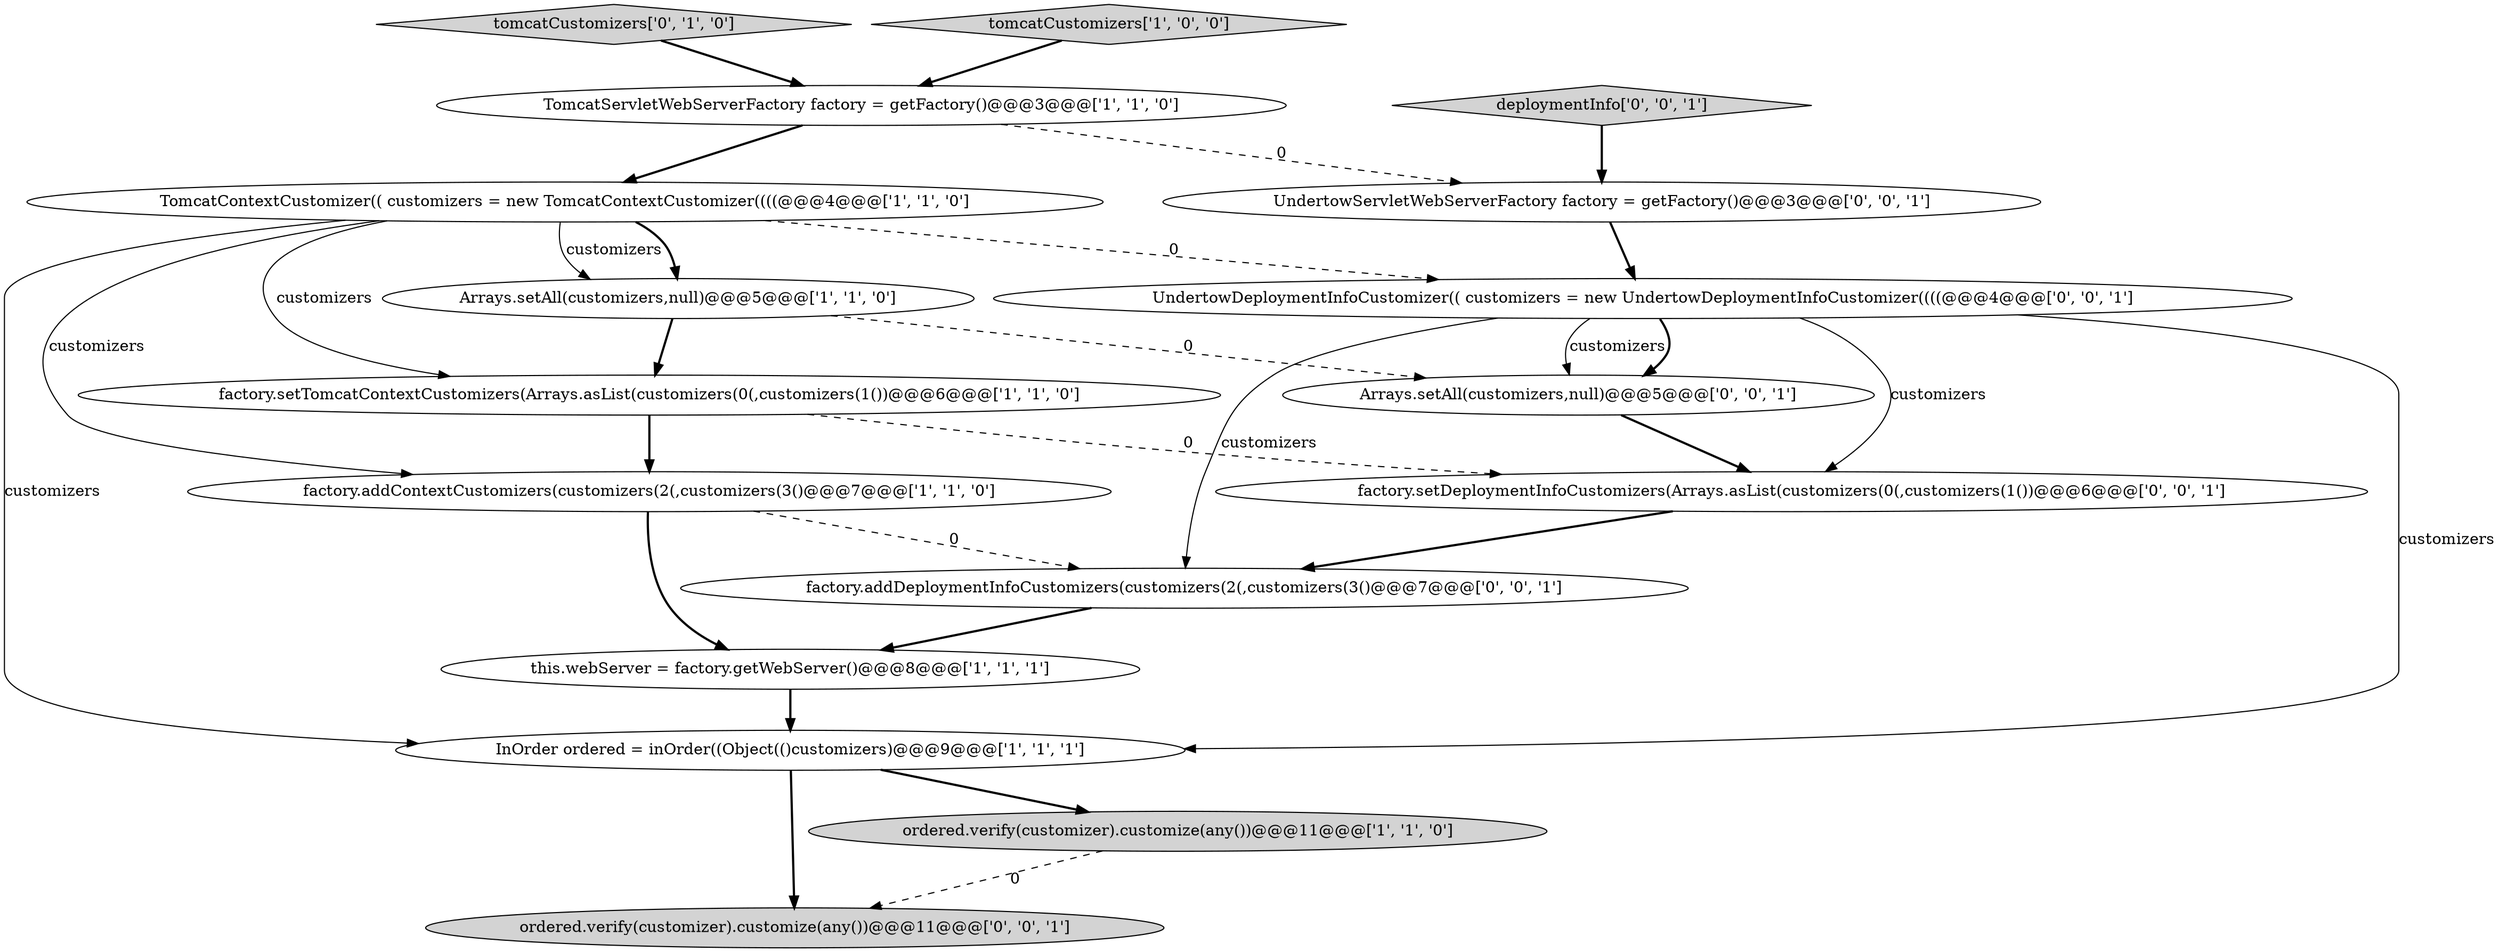 digraph {
15 [style = filled, label = "UndertowServletWebServerFactory factory = getFactory()@@@3@@@['0', '0', '1']", fillcolor = white, shape = ellipse image = "AAA0AAABBB3BBB"];
13 [style = filled, label = "Arrays.setAll(customizers,null)@@@5@@@['0', '0', '1']", fillcolor = white, shape = ellipse image = "AAA0AAABBB3BBB"];
6 [style = filled, label = "TomcatServletWebServerFactory factory = getFactory()@@@3@@@['1', '1', '0']", fillcolor = white, shape = ellipse image = "AAA0AAABBB1BBB"];
1 [style = filled, label = "factory.addContextCustomizers(customizers(2(,customizers(3()@@@7@@@['1', '1', '0']", fillcolor = white, shape = ellipse image = "AAA0AAABBB1BBB"];
0 [style = filled, label = "factory.setTomcatContextCustomizers(Arrays.asList(customizers(0(,customizers(1())@@@6@@@['1', '1', '0']", fillcolor = white, shape = ellipse image = "AAA0AAABBB1BBB"];
4 [style = filled, label = "InOrder ordered = inOrder((Object(()customizers)@@@9@@@['1', '1', '1']", fillcolor = white, shape = ellipse image = "AAA0AAABBB1BBB"];
2 [style = filled, label = "this.webServer = factory.getWebServer()@@@8@@@['1', '1', '1']", fillcolor = white, shape = ellipse image = "AAA0AAABBB1BBB"];
10 [style = filled, label = "factory.setDeploymentInfoCustomizers(Arrays.asList(customizers(0(,customizers(1())@@@6@@@['0', '0', '1']", fillcolor = white, shape = ellipse image = "AAA0AAABBB3BBB"];
12 [style = filled, label = "deploymentInfo['0', '0', '1']", fillcolor = lightgray, shape = diamond image = "AAA0AAABBB3BBB"];
3 [style = filled, label = "TomcatContextCustomizer(( customizers = new TomcatContextCustomizer((((@@@4@@@['1', '1', '0']", fillcolor = white, shape = ellipse image = "AAA0AAABBB1BBB"];
11 [style = filled, label = "UndertowDeploymentInfoCustomizer(( customizers = new UndertowDeploymentInfoCustomizer((((@@@4@@@['0', '0', '1']", fillcolor = white, shape = ellipse image = "AAA0AAABBB3BBB"];
9 [style = filled, label = "tomcatCustomizers['0', '1', '0']", fillcolor = lightgray, shape = diamond image = "AAA0AAABBB2BBB"];
14 [style = filled, label = "ordered.verify(customizer).customize(any())@@@11@@@['0', '0', '1']", fillcolor = lightgray, shape = ellipse image = "AAA0AAABBB3BBB"];
8 [style = filled, label = "ordered.verify(customizer).customize(any())@@@11@@@['1', '1', '0']", fillcolor = lightgray, shape = ellipse image = "AAA0AAABBB1BBB"];
16 [style = filled, label = "factory.addDeploymentInfoCustomizers(customizers(2(,customizers(3()@@@7@@@['0', '0', '1']", fillcolor = white, shape = ellipse image = "AAA0AAABBB3BBB"];
5 [style = filled, label = "tomcatCustomizers['1', '0', '0']", fillcolor = lightgray, shape = diamond image = "AAA0AAABBB1BBB"];
7 [style = filled, label = "Arrays.setAll(customizers,null)@@@5@@@['1', '1', '0']", fillcolor = white, shape = ellipse image = "AAA0AAABBB1BBB"];
13->10 [style = bold, label=""];
6->3 [style = bold, label=""];
4->14 [style = bold, label=""];
3->0 [style = solid, label="customizers"];
11->13 [style = solid, label="customizers"];
12->15 [style = bold, label=""];
11->4 [style = solid, label="customizers"];
7->0 [style = bold, label=""];
3->7 [style = solid, label="customizers"];
8->14 [style = dashed, label="0"];
16->2 [style = bold, label=""];
2->4 [style = bold, label=""];
0->10 [style = dashed, label="0"];
9->6 [style = bold, label=""];
11->16 [style = solid, label="customizers"];
5->6 [style = bold, label=""];
15->11 [style = bold, label=""];
10->16 [style = bold, label=""];
3->7 [style = bold, label=""];
6->15 [style = dashed, label="0"];
3->4 [style = solid, label="customizers"];
1->16 [style = dashed, label="0"];
0->1 [style = bold, label=""];
11->13 [style = bold, label=""];
7->13 [style = dashed, label="0"];
11->10 [style = solid, label="customizers"];
4->8 [style = bold, label=""];
1->2 [style = bold, label=""];
3->11 [style = dashed, label="0"];
3->1 [style = solid, label="customizers"];
}
